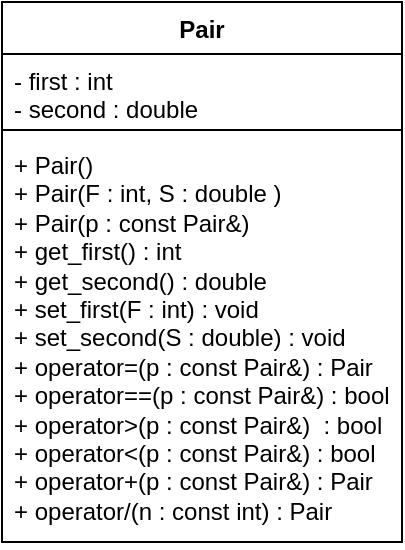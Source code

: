 <mxfile version="25.0.2" pages="3">
  <diagram name="Pair" id="cSU01bo59TxgYbbW23hq">
    <mxGraphModel dx="992" dy="552" grid="1" gridSize="10" guides="1" tooltips="1" connect="1" arrows="1" fold="1" page="1" pageScale="1" pageWidth="827" pageHeight="1169" math="0" shadow="0">
      <root>
        <mxCell id="0" />
        <mxCell id="1" parent="0" />
        <mxCell id="tq6M2M1K0o4i9ijsdl4l-1" value="Pair" style="swimlane;fontStyle=1;align=center;verticalAlign=top;childLayout=stackLayout;horizontal=1;startSize=26;horizontalStack=0;resizeParent=1;resizeParentMax=0;resizeLast=0;collapsible=1;marginBottom=0;whiteSpace=wrap;html=1;" vertex="1" parent="1">
          <mxGeometry x="340" y="40" width="200" height="270" as="geometry" />
        </mxCell>
        <mxCell id="tq6M2M1K0o4i9ijsdl4l-2" value="&lt;div&gt;- first :&amp;nbsp;&lt;span style=&quot;background-color: initial;&quot;&gt;int&lt;/span&gt;&lt;span style=&quot;background-color: initial;&quot;&gt;&amp;nbsp;&lt;/span&gt;&lt;/div&gt;&lt;div&gt;- second :&amp;nbsp;&lt;span style=&quot;background-color: initial;&quot;&gt;double&lt;/span&gt;&lt;span style=&quot;background-color: initial;&quot;&gt;&amp;nbsp;&lt;/span&gt;&lt;/div&gt;" style="text;strokeColor=none;fillColor=none;align=left;verticalAlign=top;spacingLeft=4;spacingRight=4;overflow=hidden;rotatable=0;points=[[0,0.5],[1,0.5]];portConstraint=eastwest;whiteSpace=wrap;html=1;" vertex="1" parent="tq6M2M1K0o4i9ijsdl4l-1">
          <mxGeometry y="26" width="200" height="34" as="geometry" />
        </mxCell>
        <mxCell id="tq6M2M1K0o4i9ijsdl4l-3" value="" style="line;strokeWidth=1;fillColor=none;align=left;verticalAlign=middle;spacingTop=-1;spacingLeft=3;spacingRight=3;rotatable=0;labelPosition=right;points=[];portConstraint=eastwest;strokeColor=inherit;" vertex="1" parent="tq6M2M1K0o4i9ijsdl4l-1">
          <mxGeometry y="60" width="200" height="8" as="geometry" />
        </mxCell>
        <mxCell id="tq6M2M1K0o4i9ijsdl4l-4" value="&lt;div&gt;+ Pair()&lt;/div&gt;&lt;div&gt;+ Pair(F :&amp;nbsp;&lt;span style=&quot;background-color: initial;&quot;&gt;int&lt;/span&gt;&lt;span style=&quot;background-color: initial;&quot;&gt;, S :&amp;nbsp;&lt;/span&gt;&lt;span style=&quot;background-color: initial;&quot;&gt;double&lt;/span&gt;&lt;span style=&quot;background-color: initial;&quot;&gt;&amp;nbsp;&lt;/span&gt;&lt;span style=&quot;background-color: initial;&quot;&gt;)&lt;/span&gt;&lt;/div&gt;&lt;div&gt;+ Pair(p :&amp;nbsp;&lt;span style=&quot;background-color: initial;&quot;&gt;const Pair&amp;amp;&lt;/span&gt;&lt;span style=&quot;background-color: initial;&quot;&gt;)&lt;/span&gt;&lt;/div&gt;&lt;div&gt;+ get_first() :&amp;nbsp;&lt;span style=&quot;background-color: initial;&quot;&gt;int&lt;/span&gt;&lt;span style=&quot;background-color: initial;&quot;&gt;&amp;nbsp;&lt;/span&gt;&lt;/div&gt;&lt;div&gt;+ get_second() :&amp;nbsp;&lt;span style=&quot;background-color: initial;&quot;&gt;double&lt;/span&gt;&lt;span style=&quot;background-color: initial;&quot;&gt;&amp;nbsp;&lt;/span&gt;&lt;/div&gt;&lt;div&gt;+ set_first(F :&amp;nbsp;&lt;span style=&quot;background-color: initial;&quot;&gt;int&lt;/span&gt;&lt;span style=&quot;background-color: initial;&quot;&gt;) :&amp;nbsp;&lt;/span&gt;&lt;span style=&quot;background-color: initial;&quot;&gt;void&lt;/span&gt;&lt;span style=&quot;background-color: initial;&quot;&gt;&amp;nbsp;&lt;/span&gt;&lt;/div&gt;&lt;div&gt;+ set_second(S :&amp;nbsp;&lt;span style=&quot;background-color: initial;&quot;&gt;double&lt;/span&gt;&lt;span style=&quot;background-color: initial;&quot;&gt;) :&amp;nbsp;&lt;/span&gt;&lt;span style=&quot;background-color: initial;&quot;&gt;void&lt;/span&gt;&lt;span style=&quot;background-color: initial;&quot;&gt;&amp;nbsp;&lt;/span&gt;&lt;/div&gt;&lt;div&gt;+ operator=(p :&amp;nbsp;&lt;span style=&quot;background-color: initial;&quot;&gt;const Pair&amp;amp;&lt;/span&gt;&lt;span style=&quot;background-color: initial;&quot;&gt;) :&amp;nbsp;&lt;/span&gt;&lt;span style=&quot;background-color: initial;&quot;&gt;Pair&lt;/span&gt;&lt;span style=&quot;background-color: initial;&quot;&gt;&amp;nbsp;&lt;/span&gt;&lt;/div&gt;&lt;div&gt;+ operator==(p :&amp;nbsp;&lt;span style=&quot;background-color: initial;&quot;&gt;const Pair&amp;amp;&lt;/span&gt;&lt;span style=&quot;background-color: initial;&quot;&gt;) :&amp;nbsp;&lt;/span&gt;&lt;span style=&quot;background-color: initial;&quot;&gt;bool&lt;/span&gt;&lt;/div&gt;&lt;div&gt;+ operator&amp;gt;(p :&amp;nbsp;&lt;span style=&quot;background-color: initial;&quot;&gt;const Pair&amp;amp;&lt;/span&gt;&lt;span style=&quot;background-color: initial;&quot;&gt;)&amp;nbsp; :&amp;nbsp;&lt;/span&gt;&lt;span style=&quot;background-color: initial;&quot;&gt;bool&lt;/span&gt;&lt;span style=&quot;background-color: initial;&quot;&gt;&amp;nbsp;&lt;/span&gt;&lt;/div&gt;&lt;div&gt;+ operator&amp;lt;(p :&amp;nbsp;&lt;span style=&quot;background-color: initial;&quot;&gt;const Pair&amp;amp;&lt;/span&gt;&lt;span style=&quot;background-color: initial;&quot;&gt;) :&amp;nbsp;&lt;/span&gt;&lt;span style=&quot;background-color: initial;&quot;&gt;bool&lt;/span&gt;&lt;span style=&quot;background-color: initial;&quot;&gt;&amp;nbsp;&lt;/span&gt;&lt;/div&gt;&lt;div&gt;+ operator+(p :&amp;nbsp;&lt;span style=&quot;background-color: initial;&quot;&gt;const Pair&amp;amp;&lt;/span&gt;&lt;span style=&quot;background-color: initial;&quot;&gt;) :&amp;nbsp;&lt;/span&gt;&lt;span style=&quot;background-color: initial;&quot;&gt;Pair&lt;/span&gt;&lt;/div&gt;&lt;div&gt;+ operator/(n :&amp;nbsp;&lt;span style=&quot;background-color: initial;&quot;&gt;const int&lt;/span&gt;&lt;span style=&quot;background-color: initial;&quot;&gt;) :&amp;nbsp;&lt;/span&gt;&lt;span style=&quot;background-color: initial;&quot;&gt;Pair&lt;/span&gt;&lt;span style=&quot;background-color: initial;&quot;&gt;&amp;nbsp;&lt;/span&gt;&lt;/div&gt;" style="text;strokeColor=none;fillColor=none;align=left;verticalAlign=top;spacingLeft=4;spacingRight=4;overflow=hidden;rotatable=0;points=[[0,0.5],[1,0.5]];portConstraint=eastwest;whiteSpace=wrap;html=1;" vertex="1" parent="tq6M2M1K0o4i9ijsdl4l-1">
          <mxGeometry y="68" width="200" height="202" as="geometry" />
        </mxCell>
      </root>
    </mxGraphModel>
  </diagram>
  <diagram id="qtC9-sDtFu73cyxSbHFl" name="lab_11_3">
    <mxGraphModel dx="1290" dy="717" grid="1" gridSize="10" guides="1" tooltips="1" connect="1" arrows="1" fold="1" page="1" pageScale="1" pageWidth="827" pageHeight="1169" math="0" shadow="0">
      <root>
        <mxCell id="0" />
        <mxCell id="1" parent="0" />
        <mxCell id="pxc2SGqmAGwCs2fQ3bWY-1" value="List" style="swimlane;fontStyle=1;align=center;verticalAlign=top;childLayout=stackLayout;horizontal=1;startSize=26;horizontalStack=0;resizeParent=1;resizeParentMax=0;resizeLast=0;collapsible=1;marginBottom=0;whiteSpace=wrap;html=1;" vertex="1" parent="1">
          <mxGeometry x="160" y="40" width="280" height="200" as="geometry" />
        </mxCell>
        <mxCell id="pxc2SGqmAGwCs2fQ3bWY-2" value="&lt;div&gt;+ lst :&amp;nbsp;&lt;span style=&quot;background-color: initial;&quot;&gt;list&amp;lt;T&amp;gt;&lt;/span&gt;&lt;span style=&quot;background-color: initial;&quot;&gt;&amp;nbsp;&lt;/span&gt;&lt;/div&gt;&lt;div&gt;+ size :&amp;nbsp;&lt;span style=&quot;background-color: initial;&quot;&gt;int&lt;/span&gt;&lt;span style=&quot;background-color: initial;&quot;&gt;&amp;nbsp;&lt;/span&gt;&lt;/div&gt;" style="text;strokeColor=none;fillColor=none;align=left;verticalAlign=top;spacingLeft=4;spacingRight=4;overflow=hidden;rotatable=0;points=[[0,0.5],[1,0.5]];portConstraint=eastwest;whiteSpace=wrap;html=1;" vertex="1" parent="pxc2SGqmAGwCs2fQ3bWY-1">
          <mxGeometry y="26" width="280" height="34" as="geometry" />
        </mxCell>
        <mxCell id="pxc2SGqmAGwCs2fQ3bWY-3" value="" style="line;strokeWidth=1;fillColor=none;align=left;verticalAlign=middle;spacingTop=-1;spacingLeft=3;spacingRight=3;rotatable=0;labelPosition=right;points=[];portConstraint=eastwest;strokeColor=inherit;" vertex="1" parent="pxc2SGqmAGwCs2fQ3bWY-1">
          <mxGeometry y="60" width="280" height="8" as="geometry" />
        </mxCell>
        <mxCell id="pxc2SGqmAGwCs2fQ3bWY-4" value="&lt;div&gt;+ List()&lt;/div&gt;&lt;div&gt;+ List(n :&amp;nbsp;&lt;span style=&quot;background-color: initial;&quot;&gt;int&lt;/span&gt;&lt;span style=&quot;background-color: initial;&quot;&gt;)&lt;/span&gt;&lt;/div&gt;&lt;div&gt;+ ~List()&lt;/div&gt;&lt;div&gt;+ show() :&amp;nbsp;&lt;span style=&quot;background-color: initial;&quot;&gt;void&lt;/span&gt;&lt;span style=&quot;background-color: initial;&quot;&gt;&amp;nbsp;&lt;/span&gt;&lt;/div&gt;&lt;div&gt;+ srednee() :&amp;nbsp;&lt;span style=&quot;background-color: initial;&quot;&gt;T&lt;/span&gt;&lt;span style=&quot;background-color: initial;&quot;&gt;&amp;nbsp;&lt;/span&gt;&lt;/div&gt;&lt;div&gt;+ add(data :&amp;nbsp;&lt;span style=&quot;background-color: initial;&quot;&gt;T&lt;/span&gt;&lt;span style=&quot;background-color: initial;&quot;&gt;) :&amp;nbsp;&lt;/span&gt;&lt;span style=&quot;background-color: initial;&quot;&gt;void&lt;/span&gt;&lt;span style=&quot;background-color: initial;&quot;&gt;&amp;nbsp;&lt;/span&gt;&lt;/div&gt;&lt;div&gt;+ erase_by_key(key :&amp;nbsp;&lt;span style=&quot;background-color: initial;&quot;&gt;T&lt;/span&gt;&lt;span style=&quot;background-color: initial;&quot;&gt;, start :&amp;nbsp;&lt;/span&gt;&lt;span style=&quot;background-color: initial;&quot;&gt;int&lt;/span&gt;&lt;span style=&quot;background-color: initial;&quot;&gt;, end :&amp;nbsp;&lt;/span&gt;&lt;span style=&quot;background-color: initial;&quot;&gt;int&lt;/span&gt;&lt;span style=&quot;background-color: initial;&quot;&gt;) :&amp;nbsp;&lt;/span&gt;&lt;span style=&quot;background-color: initial;&quot;&gt;void&lt;/span&gt;&lt;span style=&quot;background-color: initial;&quot;&gt;&amp;nbsp;&lt;/span&gt;&lt;/div&gt;&lt;div&gt;+ add_min_max() :&amp;nbsp;&lt;span style=&quot;background-color: initial;&quot;&gt;void&lt;/span&gt;&lt;span style=&quot;background-color: initial;&quot;&gt;&amp;nbsp;&lt;/span&gt;&lt;/div&gt;" style="text;strokeColor=none;fillColor=none;align=left;verticalAlign=top;spacingLeft=4;spacingRight=4;overflow=hidden;rotatable=0;points=[[0,0.5],[1,0.5]];portConstraint=eastwest;whiteSpace=wrap;html=1;" vertex="1" parent="pxc2SGqmAGwCs2fQ3bWY-1">
          <mxGeometry y="68" width="280" height="132" as="geometry" />
        </mxCell>
        <mxCell id="pxc2SGqmAGwCs2fQ3bWY-5" value="T" style="rounded=0;whiteSpace=wrap;html=1;dashed=1;" vertex="1" parent="1">
          <mxGeometry x="380" y="10" width="80" height="40" as="geometry" />
        </mxCell>
        <mxCell id="pxc2SGqmAGwCs2fQ3bWY-6" value="list" style="html=1;whiteSpace=wrap;" vertex="1" parent="1">
          <mxGeometry x="245" y="320" width="110" height="40" as="geometry" />
        </mxCell>
        <mxCell id="pxc2SGqmAGwCs2fQ3bWY-7" value="" style="endArrow=open;endSize=12;dashed=1;html=1;rounded=0;exitX=0.5;exitY=0;exitDx=0;exitDy=0;entryX=0.497;entryY=1.003;entryDx=0;entryDy=0;entryPerimeter=0;" edge="1" parent="1" source="pxc2SGqmAGwCs2fQ3bWY-6" target="pxc2SGqmAGwCs2fQ3bWY-4">
          <mxGeometry width="160" relative="1" as="geometry">
            <mxPoint x="260" y="300" as="sourcePoint" />
            <mxPoint x="310" y="260" as="targetPoint" />
          </mxGeometry>
        </mxCell>
        <mxCell id="pxc2SGqmAGwCs2fQ3bWY-8" value="&amp;lt;T -&amp;gt; Pair&amp;gt;" style="text;html=1;align=center;verticalAlign=middle;resizable=0;points=[];autosize=1;strokeColor=none;fillColor=none;" vertex="1" parent="1">
          <mxGeometry x="300" y="268" width="80" height="30" as="geometry" />
        </mxCell>
        <mxCell id="pxc2SGqmAGwCs2fQ3bWY-9" value="list : List&amp;lt;T -&amp;gt; Pair&amp;gt;" style="html=1;whiteSpace=wrap;" vertex="1" parent="1">
          <mxGeometry x="200" y="400" width="200" height="40" as="geometry" />
        </mxCell>
      </root>
    </mxGraphModel>
  </diagram>
  <diagram id="8YaK9W1Eq-eygOjGeLg_" name="lab_11_5">
    <mxGraphModel dx="956" dy="556" grid="1" gridSize="10" guides="1" tooltips="1" connect="1" arrows="1" fold="1" page="1" pageScale="1" pageWidth="827" pageHeight="1169" math="0" shadow="0">
      <root>
        <mxCell id="0" />
        <mxCell id="1" parent="0" />
        <mxCell id="VmV6wMs_fVrB392CjlR4-1" value="List" style="swimlane;fontStyle=1;align=center;verticalAlign=top;childLayout=stackLayout;horizontal=1;startSize=26;horizontalStack=0;resizeParent=1;resizeParentMax=0;resizeLast=0;collapsible=1;marginBottom=0;whiteSpace=wrap;html=1;" vertex="1" parent="1">
          <mxGeometry x="170" y="40" width="310" height="240" as="geometry" />
        </mxCell>
        <mxCell id="VmV6wMs_fVrB392CjlR4-2" value="&lt;div&gt;- pq :&amp;nbsp;&lt;span style=&quot;background-color: initial;&quot;&gt;priority_queue&amp;lt;T&amp;gt;&lt;/span&gt;&lt;span style=&quot;background-color: initial;&quot;&gt;&amp;nbsp;&lt;/span&gt;&lt;/div&gt;&lt;div&gt;- size :&amp;nbsp;&lt;span style=&quot;background-color: initial;&quot;&gt;int&lt;/span&gt;&lt;span style=&quot;background-color: initial;&quot;&gt;&amp;nbsp;&lt;/span&gt;&lt;/div&gt;&lt;div&gt;- copy_vec_to_pq(v :&amp;nbsp;&lt;span style=&quot;background-color: initial;&quot;&gt;vector&amp;lt;T&amp;gt;&lt;/span&gt;&lt;span style=&quot;background-color: initial;&quot;&gt;) :&amp;nbsp;&lt;/span&gt;&lt;span style=&quot;background-color: initial;&quot;&gt;priority_queue&amp;lt;T&amp;gt;&lt;/span&gt;&lt;span style=&quot;background-color: initial;&quot;&gt;&amp;nbsp;&lt;/span&gt;&lt;/div&gt;&lt;div&gt;- copy_pq_to_vec(q :&amp;nbsp;&lt;span style=&quot;background-color: initial;&quot;&gt;priority_queue&amp;lt;T&amp;gt;&lt;/span&gt;&lt;span style=&quot;background-color: initial;&quot;&gt;) :&amp;nbsp;&lt;/span&gt;&lt;span style=&quot;background-color: initial;&quot;&gt;vector&amp;lt;T&amp;gt;&lt;/span&gt;&lt;span style=&quot;background-color: initial;&quot;&gt;&amp;nbsp;&lt;/span&gt;&lt;/div&gt;" style="text;strokeColor=none;fillColor=none;align=left;verticalAlign=top;spacingLeft=4;spacingRight=4;overflow=hidden;rotatable=0;points=[[0,0.5],[1,0.5]];portConstraint=eastwest;whiteSpace=wrap;html=1;" vertex="1" parent="VmV6wMs_fVrB392CjlR4-1">
          <mxGeometry y="26" width="310" height="74" as="geometry" />
        </mxCell>
        <mxCell id="VmV6wMs_fVrB392CjlR4-3" value="" style="line;strokeWidth=1;fillColor=none;align=left;verticalAlign=middle;spacingTop=-1;spacingLeft=3;spacingRight=3;rotatable=0;labelPosition=right;points=[];portConstraint=eastwest;strokeColor=inherit;" vertex="1" parent="VmV6wMs_fVrB392CjlR4-1">
          <mxGeometry y="100" width="310" height="8" as="geometry" />
        </mxCell>
        <mxCell id="VmV6wMs_fVrB392CjlR4-4" value="&lt;div&gt;+ List()&lt;/div&gt;&lt;div&gt;+ List(n :&amp;nbsp;&lt;span style=&quot;background-color: initial;&quot;&gt;int&lt;/span&gt;&lt;span style=&quot;background-color: initial;&quot;&gt;)&lt;/span&gt;&lt;/div&gt;&lt;div&gt;+ ~List()&lt;/div&gt;&lt;div&gt;+ show() :&amp;nbsp;&lt;span style=&quot;background-color: initial;&quot;&gt;void&lt;/span&gt;&lt;span style=&quot;background-color: initial;&quot;&gt;&amp;nbsp;&lt;/span&gt;&lt;/div&gt;&lt;div&gt;+ srednee() :&amp;nbsp;&lt;span style=&quot;background-color: initial;&quot;&gt;T&lt;/span&gt;&lt;span style=&quot;background-color: initial;&quot;&gt;&amp;nbsp;&lt;/span&gt;&lt;/div&gt;&lt;div&gt;+ add(data :&amp;nbsp;&lt;span style=&quot;background-color: initial;&quot;&gt;T&lt;/span&gt;&lt;span style=&quot;background-color: initial;&quot;&gt;) :&amp;nbsp;&lt;/span&gt;&lt;span style=&quot;background-color: initial;&quot;&gt;void&lt;/span&gt;&lt;span style=&quot;background-color: initial;&quot;&gt;&amp;nbsp;&lt;/span&gt;&lt;/div&gt;&lt;div&gt;+ erase_by_key(key :&amp;nbsp;&lt;span style=&quot;background-color: initial;&quot;&gt;T&lt;/span&gt;&lt;span style=&quot;background-color: initial;&quot;&gt;, start :&amp;nbsp;&lt;/span&gt;&lt;span style=&quot;background-color: initial;&quot;&gt;int&lt;/span&gt;&lt;span style=&quot;background-color: initial;&quot;&gt;, end :&amp;nbsp;&lt;/span&gt;&lt;span style=&quot;background-color: initial;&quot;&gt;int&lt;/span&gt;&lt;span style=&quot;background-color: initial;&quot;&gt;) :&amp;nbsp;&lt;/span&gt;&lt;span style=&quot;background-color: initial;&quot;&gt;void&lt;/span&gt;&lt;span style=&quot;background-color: initial;&quot;&gt;&amp;nbsp;&lt;/span&gt;&lt;/div&gt;&lt;div&gt;+ add_min_max() :&amp;nbsp;&lt;span style=&quot;background-color: initial;&quot;&gt;void&lt;/span&gt;&lt;span style=&quot;background-color: initial;&quot;&gt;&amp;nbsp;&lt;/span&gt;&lt;/div&gt;" style="text;strokeColor=none;fillColor=none;align=left;verticalAlign=top;spacingLeft=4;spacingRight=4;overflow=hidden;rotatable=0;points=[[0,0.5],[1,0.5]];portConstraint=eastwest;whiteSpace=wrap;html=1;" vertex="1" parent="VmV6wMs_fVrB392CjlR4-1">
          <mxGeometry y="108" width="310" height="132" as="geometry" />
        </mxCell>
        <mxCell id="3mBtd4KRq-X8CTNtpSgp-1" value="T" style="rounded=0;whiteSpace=wrap;html=1;dashed=1;" vertex="1" parent="1">
          <mxGeometry x="420" y="10" width="80" height="40" as="geometry" />
        </mxCell>
        <mxCell id="3mBtd4KRq-X8CTNtpSgp-2" value="lst" style="html=1;whiteSpace=wrap;" vertex="1" parent="1">
          <mxGeometry x="270" y="360" width="110" height="40" as="geometry" />
        </mxCell>
        <mxCell id="3mBtd4KRq-X8CTNtpSgp-3" value="" style="endArrow=open;endSize=12;dashed=1;html=1;rounded=0;exitX=0.5;exitY=0;exitDx=0;exitDy=0;entryX=0.496;entryY=0.998;entryDx=0;entryDy=0;entryPerimeter=0;" edge="1" parent="1" source="3mBtd4KRq-X8CTNtpSgp-2" target="VmV6wMs_fVrB392CjlR4-4">
          <mxGeometry width="160" relative="1" as="geometry">
            <mxPoint x="320" y="320" as="sourcePoint" />
            <mxPoint x="480" y="320" as="targetPoint" />
          </mxGeometry>
        </mxCell>
        <mxCell id="3mBtd4KRq-X8CTNtpSgp-4" value="lst : List &amp;lt;T -&amp;gt; Pair&amp;gt;" style="html=1;whiteSpace=wrap;" vertex="1" parent="1">
          <mxGeometry x="225" y="440" width="200" height="40" as="geometry" />
        </mxCell>
        <mxCell id="3mBtd4KRq-X8CTNtpSgp-8" value="&amp;lt;T -&amp;gt; Pair&amp;gt;" style="text;html=1;align=center;verticalAlign=middle;resizable=0;points=[];autosize=1;strokeColor=none;fillColor=none;" vertex="1" parent="1">
          <mxGeometry x="330" y="308" width="80" height="30" as="geometry" />
        </mxCell>
      </root>
    </mxGraphModel>
  </diagram>
</mxfile>
